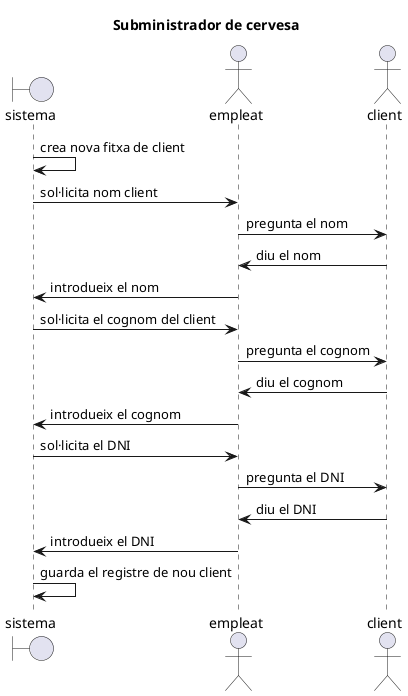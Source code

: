 @startuml
title "Subministrador de cervesa"

boundary sistema
actor empleat
actor client


sistema -> sistema : crea nova fitxa de client
sistema -> empleat : sol·licita nom client
empleat -> client : pregunta el nom
client -> empleat : diu el nom
empleat -> sistema : introdueix el nom
sistema -> empleat : sol·licita el cognom del client
empleat -> client : pregunta el cognom
client -> empleat : diu el cognom
empleat -> sistema : introdueix el cognom
sistema -> empleat : sol·licita el DNI
empleat -> client : pregunta el DNI
client -> empleat : diu el DNI
empleat -> sistema : introdueix el DNI
sistema -> sistema : guarda el registre de nou client

@enduml